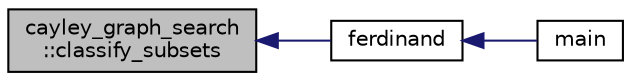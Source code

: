 digraph "cayley_graph_search::classify_subsets"
{
  edge [fontname="Helvetica",fontsize="10",labelfontname="Helvetica",labelfontsize="10"];
  node [fontname="Helvetica",fontsize="10",shape=record];
  rankdir="LR";
  Node897 [label="cayley_graph_search\l::classify_subsets",height=0.2,width=0.4,color="black", fillcolor="grey75", style="filled", fontcolor="black"];
  Node897 -> Node898 [dir="back",color="midnightblue",fontsize="10",style="solid",fontname="Helvetica"];
  Node898 [label="ferdinand",height=0.2,width=0.4,color="black", fillcolor="white", style="filled",URL="$da/df3/ferdinand_8_c.html#a322b57727d23cf5a0932f11c30ea18d9"];
  Node898 -> Node899 [dir="back",color="midnightblue",fontsize="10",style="solid",fontname="Helvetica"];
  Node899 [label="main",height=0.2,width=0.4,color="black", fillcolor="white", style="filled",URL="$da/df3/ferdinand_8_c.html#a3c04138a5bfe5d72780bb7e82a18e627"];
}
